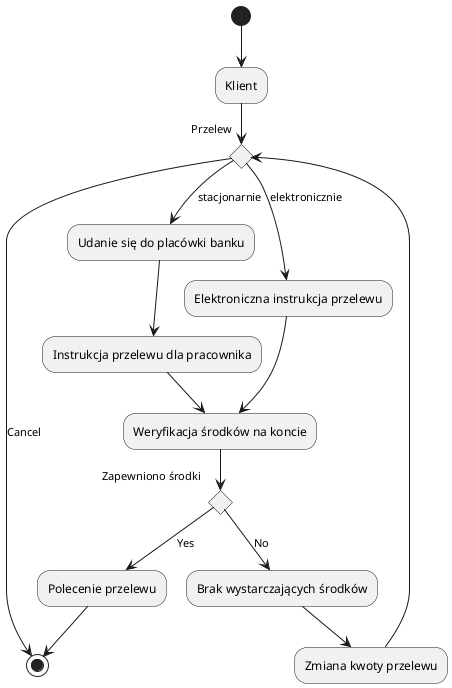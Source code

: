 'Diagram aktywności - przelew elektroniczny lub w placówce
@startuml

(*) --> "Klient"
if "Przelew" as przelew then
    -->[stacjonarnie] "Udanie się do placówki banku"
    --> "Instrukcja przelewu dla pracownika"
    --> "Weryfikacja środków na koncie" as weryfikacja
else 
    --> [elektronicznie] "Elektroniczna instrukcja przelewu"
    --> weryfikacja
    if "Zapewniono środki"
        --> [Yes] "Polecenie przelewu"
        --> (*)
    else
        --> [No] "Brak wystarczających środków"
        --> "Zmiana kwoty przelewu"
        --> przelew
    endif
else
    --> [Cancel] (*)
endif

@enduml